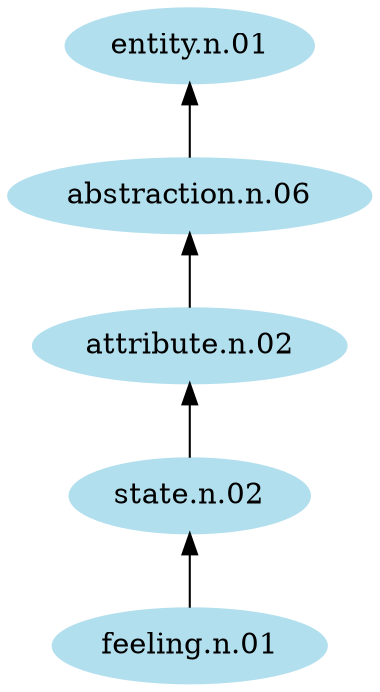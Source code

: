 digraph unix {
	node [color=lightblue2 style=filled]
	rankdir=BT
	"feeling.n.01" -> "state.n.02"
	"state.n.02" -> "attribute.n.02"
	"attribute.n.02" -> "abstraction.n.06"
	"abstraction.n.06" -> "entity.n.01"
}
